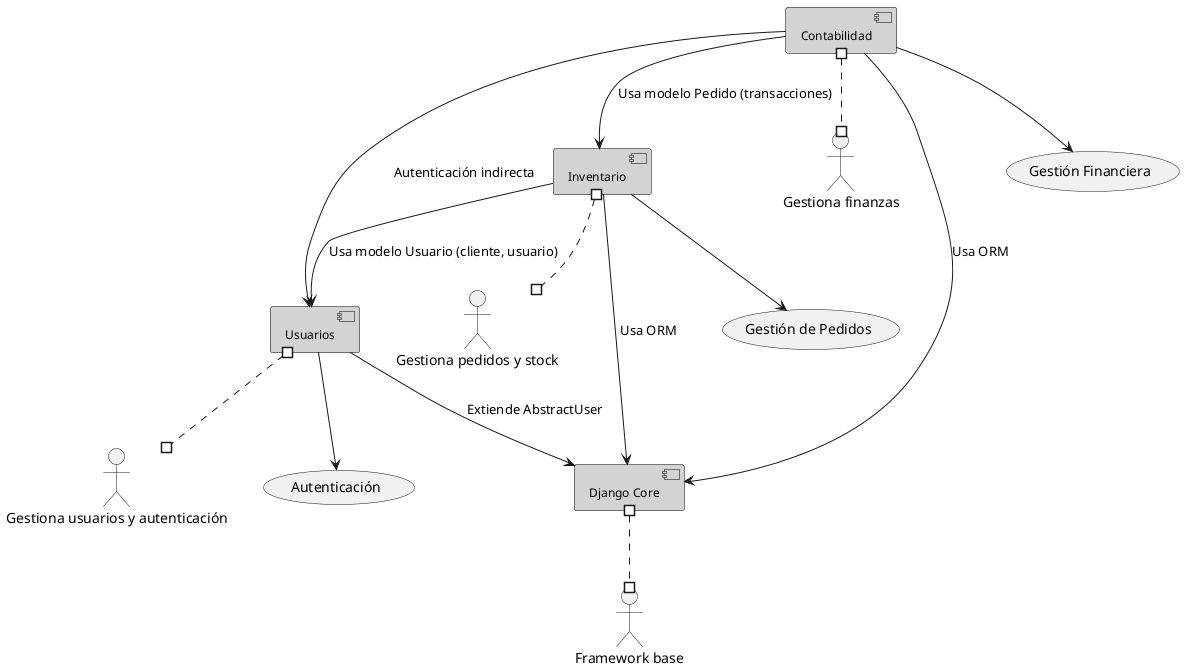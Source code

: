 @startuml Diagrama_Componentes_ERP

' Componentes
[Usuarios] #..# "Gestiona usuarios y autenticación"
[Inventario] #..# "Gestiona pedidos y stock"
[Contabilidad] #..# "Gestiona finanzas"
[Django Core] #..# "Framework base"

' Interfaces (opcional, implícitas en dependencias)
[Usuarios] --> (Autenticación)
[Inventario] --> (Gestión de Pedidos)
[Contabilidad] --> (Gestión Financiera)

' Dependencias
[Inventario] --> [Usuarios] : Usa modelo Usuario (cliente, usuario)
[Contabilidad] --> [Inventario] : Usa modelo Pedido (transacciones)
[Contabilidad] --> [Usuarios] : Autenticación indirecta
[Usuarios] --> [Django Core] : Extiende AbstractUser
[Inventario] --> [Django Core] : Usa ORM
[Contabilidad] --> [Django Core] : Usa ORM

' Estilización
skinparam monochrome true
skinparam component {
  BackgroundColor LightGray
  BorderColor Black
  FontSize 12
}
skinparam noteBackgroundColor LightYellow
skinparam noteBorderColor Black

@enduml